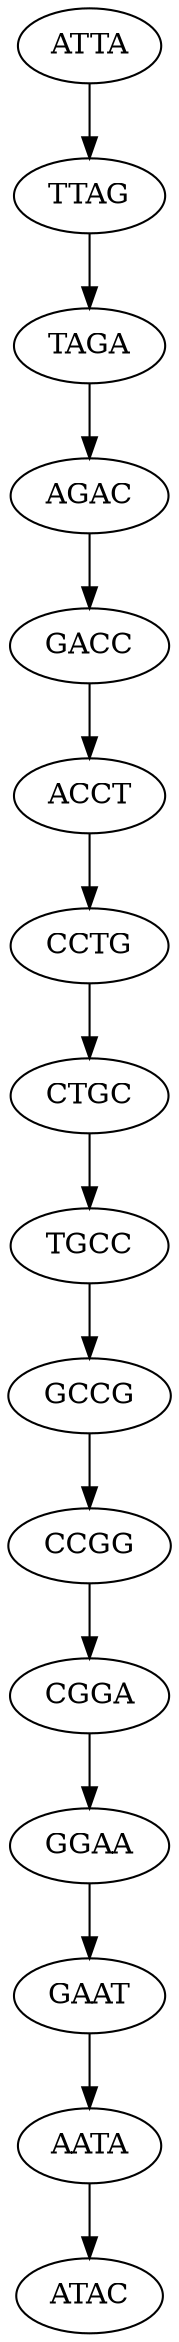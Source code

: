 // DeBruijn graph
digraph {
	AGAC [label=AGAC]
	GCCG [label=GCCG]
	CGGA [label=CGGA]
	GAAT [label=GAAT]
	TTAG [label=TTAG]
	CCGG [label=CCGG]
	TGCC [label=TGCC]
	AATA [label=AATA]
	TAGA [label=TAGA]
	ATTA [label=ATTA]
	CTGC [label=CTGC]
	ACCT [label=ACCT]
	GACC [label=GACC]
	CCTG [label=CCTG]
	GGAA [label=GGAA]
		AGAC -> GACC
		GCCG -> CCGG
		CGGA -> GGAA
		GAAT -> AATA
		TTAG -> TAGA
		CCGG -> CGGA
		TGCC -> GCCG
		AATA -> ATAC
		TAGA -> AGAC
		ATTA -> TTAG
		CTGC -> TGCC
		ACCT -> CCTG
		GACC -> ACCT
		CCTG -> CTGC
		GGAA -> GAAT
}